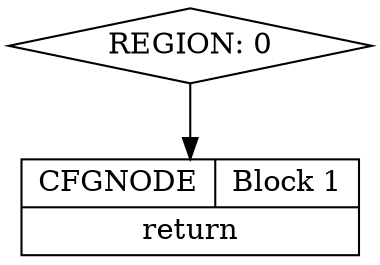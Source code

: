 digraph "handle" {
    node [shape=record];
    "REGION: 0" [shape=diamond,];
    "CFGNODE: Block #1" [label="{{ CFGNODE| Block 1}|return}",];
    "REGION: 0"->"CFGNODE: Block #1";
}
